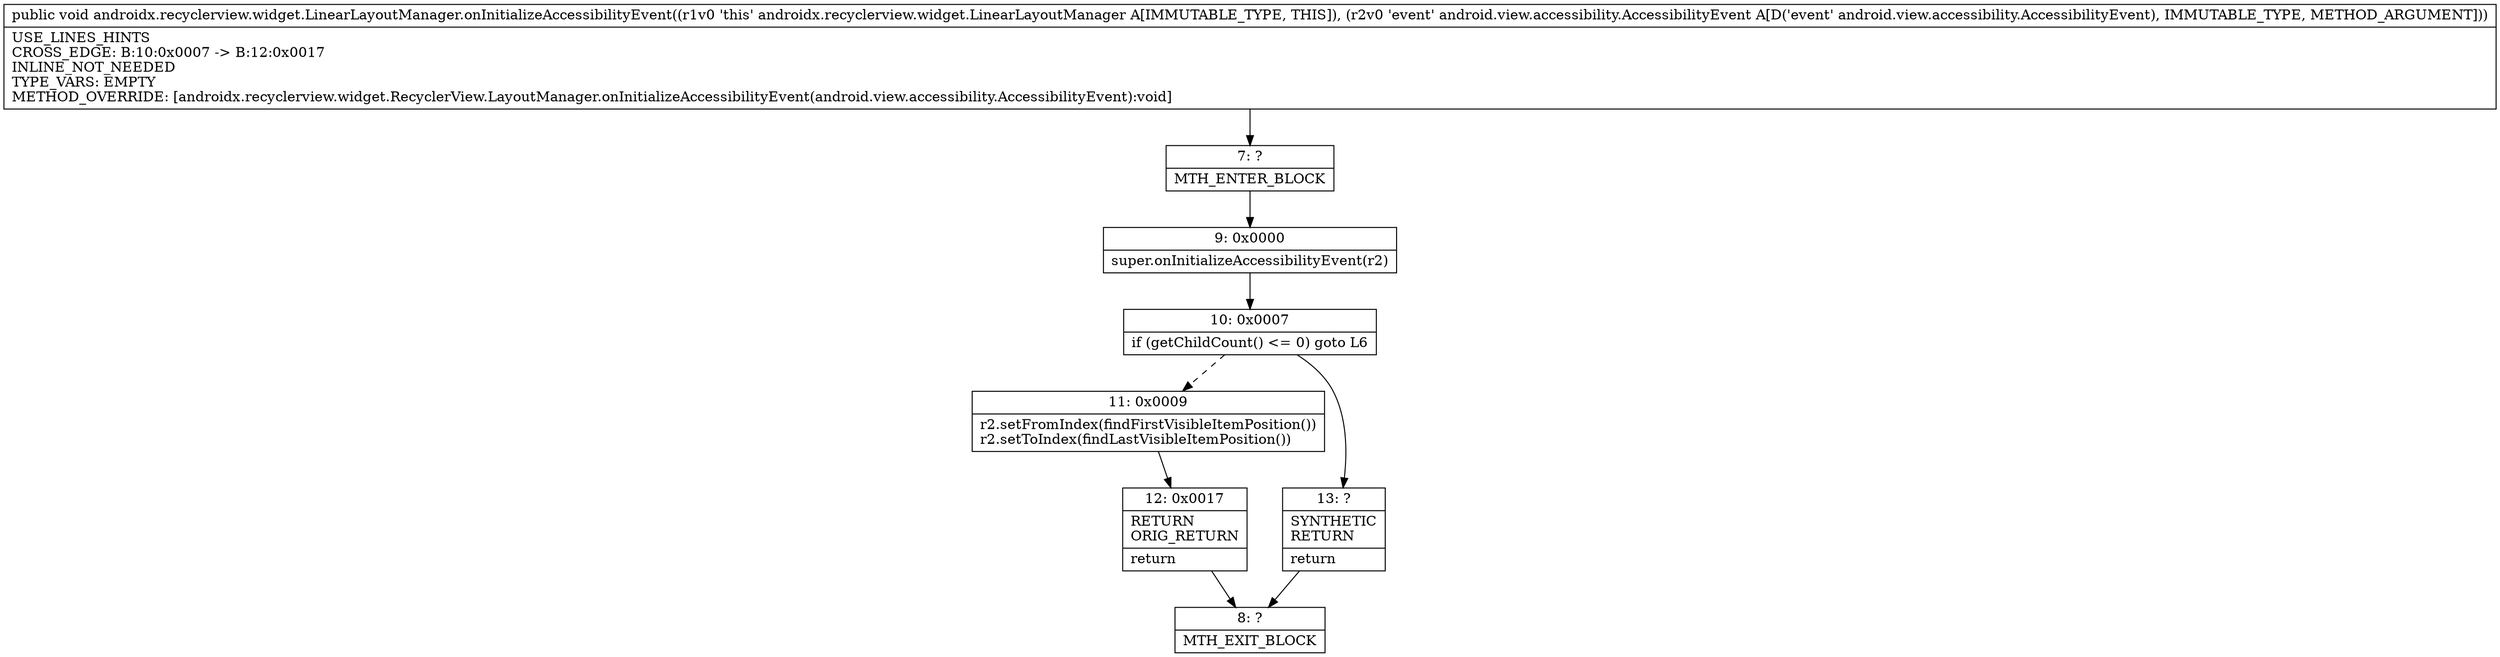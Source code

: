 digraph "CFG forandroidx.recyclerview.widget.LinearLayoutManager.onInitializeAccessibilityEvent(Landroid\/view\/accessibility\/AccessibilityEvent;)V" {
Node_7 [shape=record,label="{7\:\ ?|MTH_ENTER_BLOCK\l}"];
Node_9 [shape=record,label="{9\:\ 0x0000|super.onInitializeAccessibilityEvent(r2)\l}"];
Node_10 [shape=record,label="{10\:\ 0x0007|if (getChildCount() \<= 0) goto L6\l}"];
Node_11 [shape=record,label="{11\:\ 0x0009|r2.setFromIndex(findFirstVisibleItemPosition())\lr2.setToIndex(findLastVisibleItemPosition())\l}"];
Node_12 [shape=record,label="{12\:\ 0x0017|RETURN\lORIG_RETURN\l|return\l}"];
Node_8 [shape=record,label="{8\:\ ?|MTH_EXIT_BLOCK\l}"];
Node_13 [shape=record,label="{13\:\ ?|SYNTHETIC\lRETURN\l|return\l}"];
MethodNode[shape=record,label="{public void androidx.recyclerview.widget.LinearLayoutManager.onInitializeAccessibilityEvent((r1v0 'this' androidx.recyclerview.widget.LinearLayoutManager A[IMMUTABLE_TYPE, THIS]), (r2v0 'event' android.view.accessibility.AccessibilityEvent A[D('event' android.view.accessibility.AccessibilityEvent), IMMUTABLE_TYPE, METHOD_ARGUMENT]))  | USE_LINES_HINTS\lCROSS_EDGE: B:10:0x0007 \-\> B:12:0x0017\lINLINE_NOT_NEEDED\lTYPE_VARS: EMPTY\lMETHOD_OVERRIDE: [androidx.recyclerview.widget.RecyclerView.LayoutManager.onInitializeAccessibilityEvent(android.view.accessibility.AccessibilityEvent):void]\l}"];
MethodNode -> Node_7;Node_7 -> Node_9;
Node_9 -> Node_10;
Node_10 -> Node_11[style=dashed];
Node_10 -> Node_13;
Node_11 -> Node_12;
Node_12 -> Node_8;
Node_13 -> Node_8;
}

